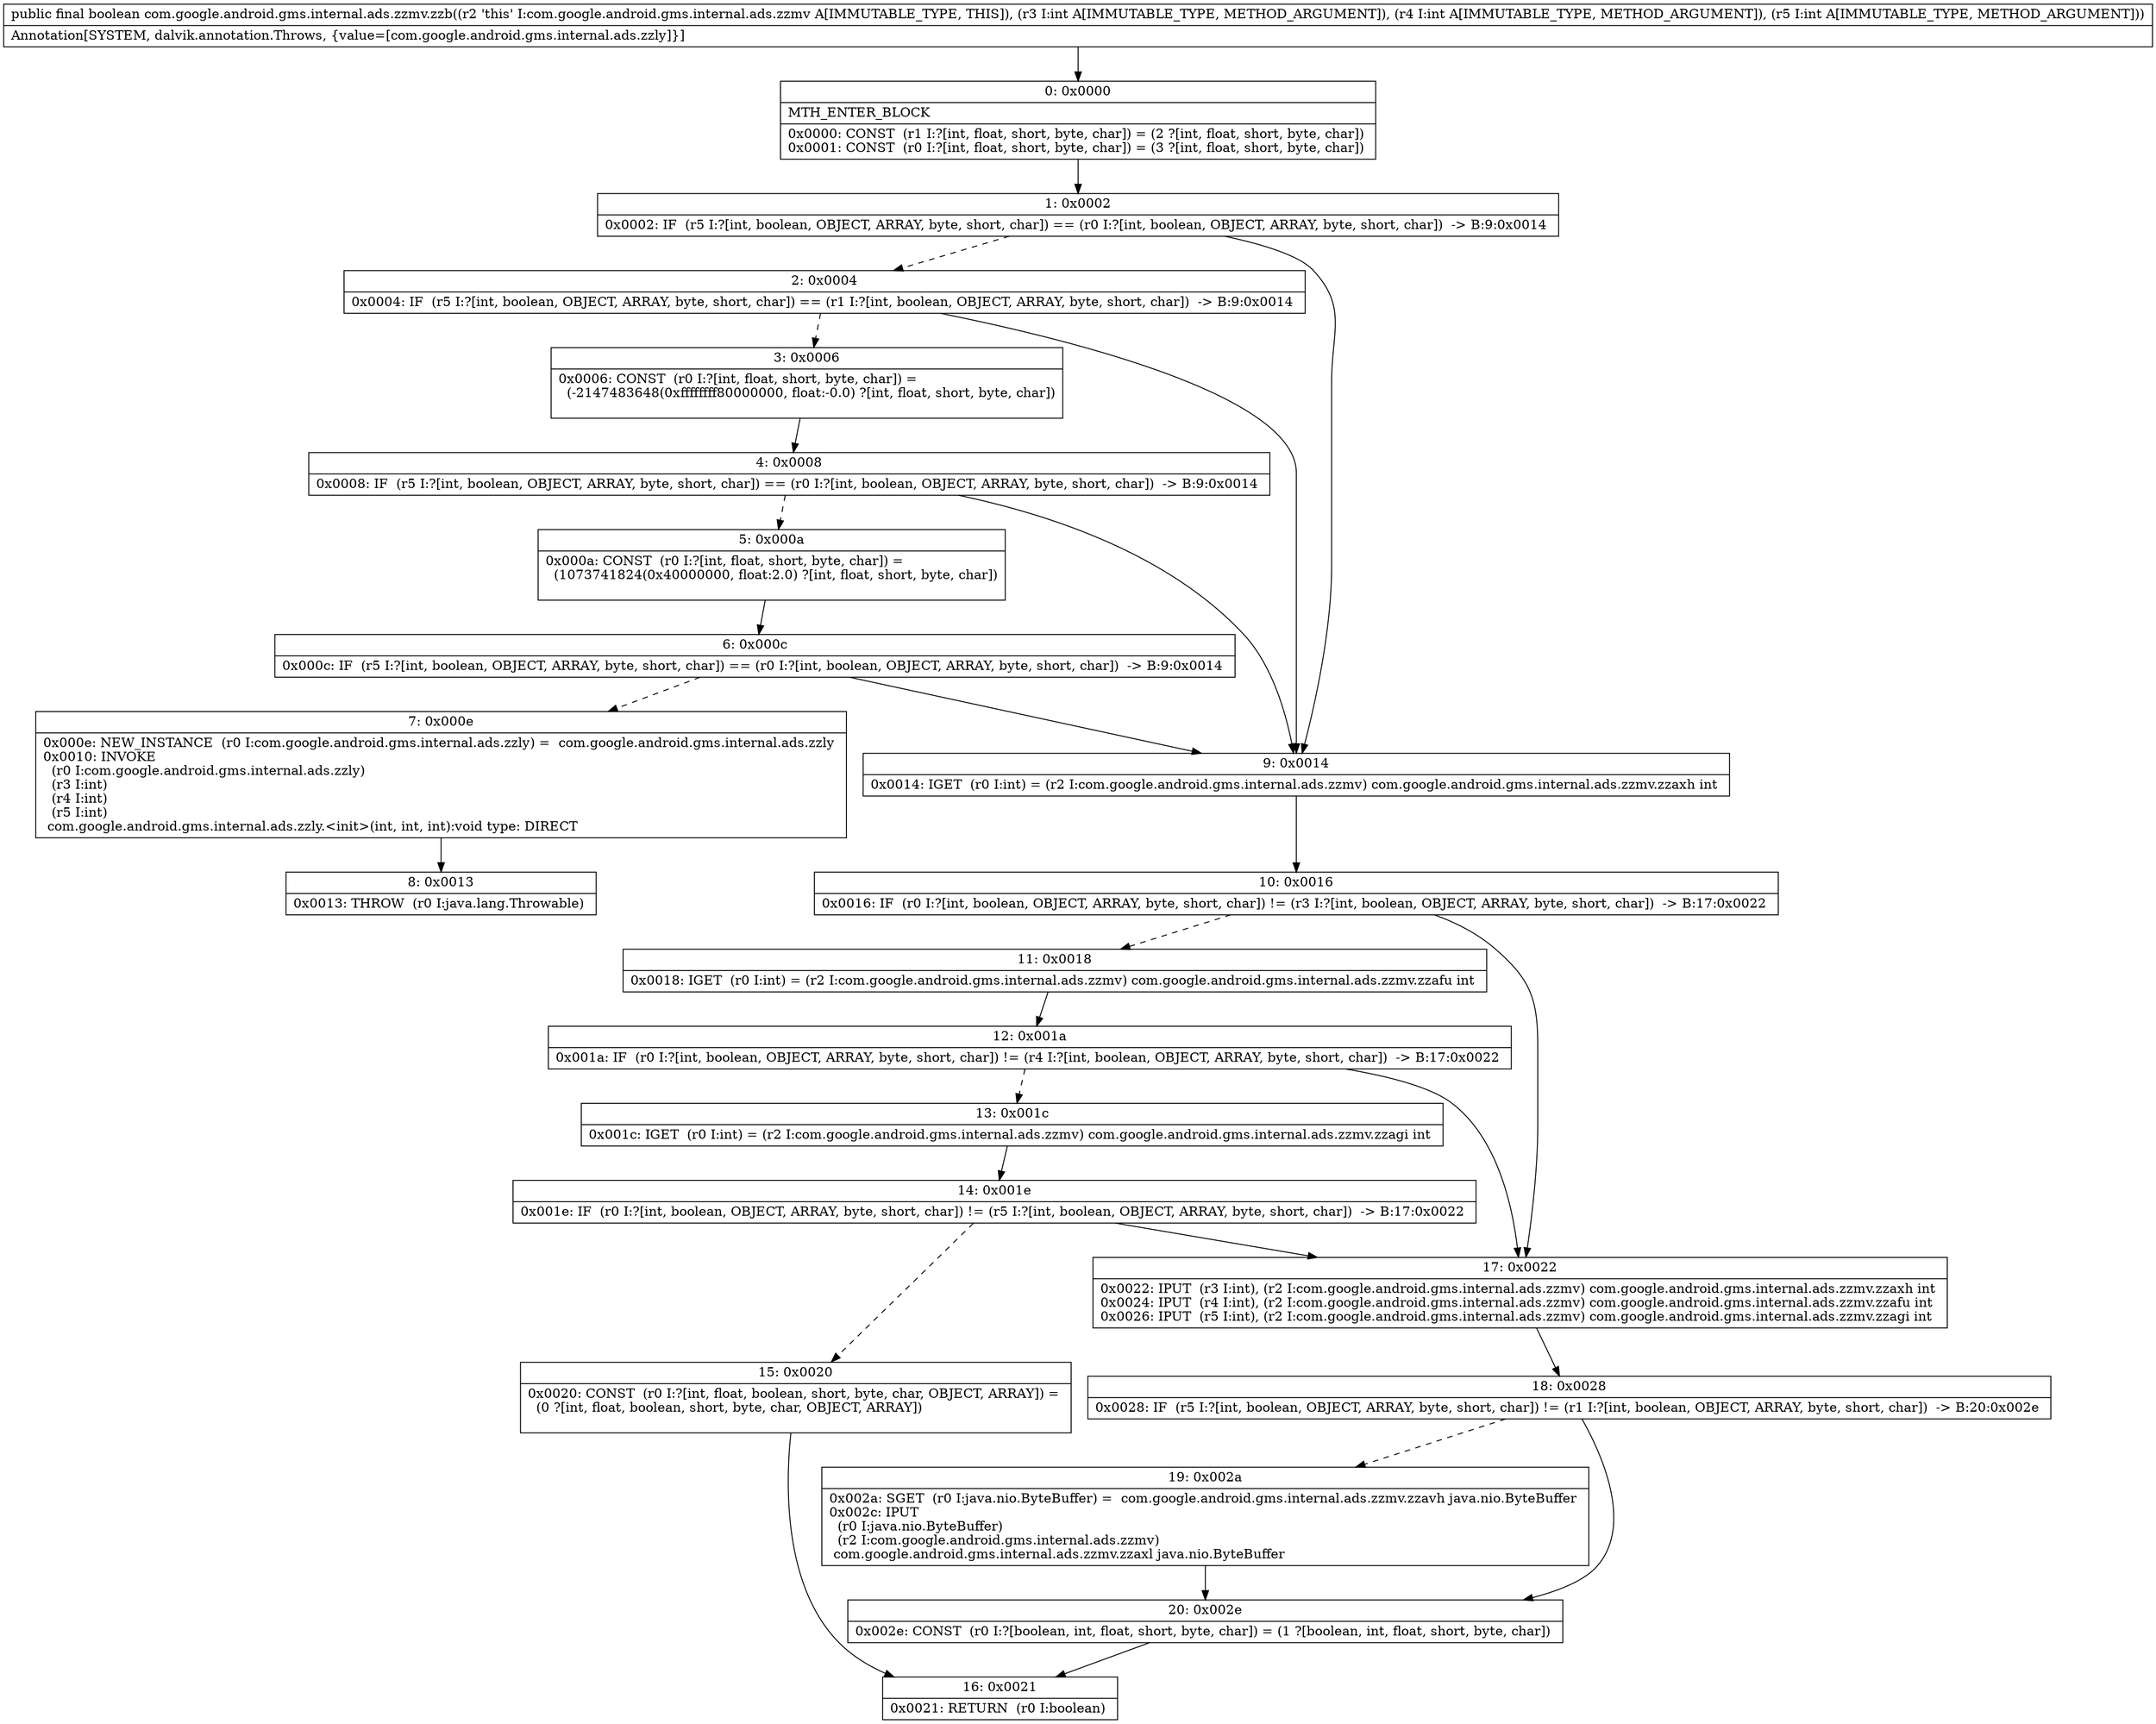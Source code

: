 digraph "CFG forcom.google.android.gms.internal.ads.zzmv.zzb(III)Z" {
Node_0 [shape=record,label="{0\:\ 0x0000|MTH_ENTER_BLOCK\l|0x0000: CONST  (r1 I:?[int, float, short, byte, char]) = (2 ?[int, float, short, byte, char]) \l0x0001: CONST  (r0 I:?[int, float, short, byte, char]) = (3 ?[int, float, short, byte, char]) \l}"];
Node_1 [shape=record,label="{1\:\ 0x0002|0x0002: IF  (r5 I:?[int, boolean, OBJECT, ARRAY, byte, short, char]) == (r0 I:?[int, boolean, OBJECT, ARRAY, byte, short, char])  \-\> B:9:0x0014 \l}"];
Node_2 [shape=record,label="{2\:\ 0x0004|0x0004: IF  (r5 I:?[int, boolean, OBJECT, ARRAY, byte, short, char]) == (r1 I:?[int, boolean, OBJECT, ARRAY, byte, short, char])  \-\> B:9:0x0014 \l}"];
Node_3 [shape=record,label="{3\:\ 0x0006|0x0006: CONST  (r0 I:?[int, float, short, byte, char]) = \l  (\-2147483648(0xffffffff80000000, float:\-0.0) ?[int, float, short, byte, char])\l \l}"];
Node_4 [shape=record,label="{4\:\ 0x0008|0x0008: IF  (r5 I:?[int, boolean, OBJECT, ARRAY, byte, short, char]) == (r0 I:?[int, boolean, OBJECT, ARRAY, byte, short, char])  \-\> B:9:0x0014 \l}"];
Node_5 [shape=record,label="{5\:\ 0x000a|0x000a: CONST  (r0 I:?[int, float, short, byte, char]) = \l  (1073741824(0x40000000, float:2.0) ?[int, float, short, byte, char])\l \l}"];
Node_6 [shape=record,label="{6\:\ 0x000c|0x000c: IF  (r5 I:?[int, boolean, OBJECT, ARRAY, byte, short, char]) == (r0 I:?[int, boolean, OBJECT, ARRAY, byte, short, char])  \-\> B:9:0x0014 \l}"];
Node_7 [shape=record,label="{7\:\ 0x000e|0x000e: NEW_INSTANCE  (r0 I:com.google.android.gms.internal.ads.zzly) =  com.google.android.gms.internal.ads.zzly \l0x0010: INVOKE  \l  (r0 I:com.google.android.gms.internal.ads.zzly)\l  (r3 I:int)\l  (r4 I:int)\l  (r5 I:int)\l com.google.android.gms.internal.ads.zzly.\<init\>(int, int, int):void type: DIRECT \l}"];
Node_8 [shape=record,label="{8\:\ 0x0013|0x0013: THROW  (r0 I:java.lang.Throwable) \l}"];
Node_9 [shape=record,label="{9\:\ 0x0014|0x0014: IGET  (r0 I:int) = (r2 I:com.google.android.gms.internal.ads.zzmv) com.google.android.gms.internal.ads.zzmv.zzaxh int \l}"];
Node_10 [shape=record,label="{10\:\ 0x0016|0x0016: IF  (r0 I:?[int, boolean, OBJECT, ARRAY, byte, short, char]) != (r3 I:?[int, boolean, OBJECT, ARRAY, byte, short, char])  \-\> B:17:0x0022 \l}"];
Node_11 [shape=record,label="{11\:\ 0x0018|0x0018: IGET  (r0 I:int) = (r2 I:com.google.android.gms.internal.ads.zzmv) com.google.android.gms.internal.ads.zzmv.zzafu int \l}"];
Node_12 [shape=record,label="{12\:\ 0x001a|0x001a: IF  (r0 I:?[int, boolean, OBJECT, ARRAY, byte, short, char]) != (r4 I:?[int, boolean, OBJECT, ARRAY, byte, short, char])  \-\> B:17:0x0022 \l}"];
Node_13 [shape=record,label="{13\:\ 0x001c|0x001c: IGET  (r0 I:int) = (r2 I:com.google.android.gms.internal.ads.zzmv) com.google.android.gms.internal.ads.zzmv.zzagi int \l}"];
Node_14 [shape=record,label="{14\:\ 0x001e|0x001e: IF  (r0 I:?[int, boolean, OBJECT, ARRAY, byte, short, char]) != (r5 I:?[int, boolean, OBJECT, ARRAY, byte, short, char])  \-\> B:17:0x0022 \l}"];
Node_15 [shape=record,label="{15\:\ 0x0020|0x0020: CONST  (r0 I:?[int, float, boolean, short, byte, char, OBJECT, ARRAY]) = \l  (0 ?[int, float, boolean, short, byte, char, OBJECT, ARRAY])\l \l}"];
Node_16 [shape=record,label="{16\:\ 0x0021|0x0021: RETURN  (r0 I:boolean) \l}"];
Node_17 [shape=record,label="{17\:\ 0x0022|0x0022: IPUT  (r3 I:int), (r2 I:com.google.android.gms.internal.ads.zzmv) com.google.android.gms.internal.ads.zzmv.zzaxh int \l0x0024: IPUT  (r4 I:int), (r2 I:com.google.android.gms.internal.ads.zzmv) com.google.android.gms.internal.ads.zzmv.zzafu int \l0x0026: IPUT  (r5 I:int), (r2 I:com.google.android.gms.internal.ads.zzmv) com.google.android.gms.internal.ads.zzmv.zzagi int \l}"];
Node_18 [shape=record,label="{18\:\ 0x0028|0x0028: IF  (r5 I:?[int, boolean, OBJECT, ARRAY, byte, short, char]) != (r1 I:?[int, boolean, OBJECT, ARRAY, byte, short, char])  \-\> B:20:0x002e \l}"];
Node_19 [shape=record,label="{19\:\ 0x002a|0x002a: SGET  (r0 I:java.nio.ByteBuffer) =  com.google.android.gms.internal.ads.zzmv.zzavh java.nio.ByteBuffer \l0x002c: IPUT  \l  (r0 I:java.nio.ByteBuffer)\l  (r2 I:com.google.android.gms.internal.ads.zzmv)\l com.google.android.gms.internal.ads.zzmv.zzaxl java.nio.ByteBuffer \l}"];
Node_20 [shape=record,label="{20\:\ 0x002e|0x002e: CONST  (r0 I:?[boolean, int, float, short, byte, char]) = (1 ?[boolean, int, float, short, byte, char]) \l}"];
MethodNode[shape=record,label="{public final boolean com.google.android.gms.internal.ads.zzmv.zzb((r2 'this' I:com.google.android.gms.internal.ads.zzmv A[IMMUTABLE_TYPE, THIS]), (r3 I:int A[IMMUTABLE_TYPE, METHOD_ARGUMENT]), (r4 I:int A[IMMUTABLE_TYPE, METHOD_ARGUMENT]), (r5 I:int A[IMMUTABLE_TYPE, METHOD_ARGUMENT]))  | Annotation[SYSTEM, dalvik.annotation.Throws, \{value=[com.google.android.gms.internal.ads.zzly]\}]\l}"];
MethodNode -> Node_0;
Node_0 -> Node_1;
Node_1 -> Node_2[style=dashed];
Node_1 -> Node_9;
Node_2 -> Node_3[style=dashed];
Node_2 -> Node_9;
Node_3 -> Node_4;
Node_4 -> Node_5[style=dashed];
Node_4 -> Node_9;
Node_5 -> Node_6;
Node_6 -> Node_7[style=dashed];
Node_6 -> Node_9;
Node_7 -> Node_8;
Node_9 -> Node_10;
Node_10 -> Node_11[style=dashed];
Node_10 -> Node_17;
Node_11 -> Node_12;
Node_12 -> Node_13[style=dashed];
Node_12 -> Node_17;
Node_13 -> Node_14;
Node_14 -> Node_15[style=dashed];
Node_14 -> Node_17;
Node_15 -> Node_16;
Node_17 -> Node_18;
Node_18 -> Node_19[style=dashed];
Node_18 -> Node_20;
Node_19 -> Node_20;
Node_20 -> Node_16;
}

